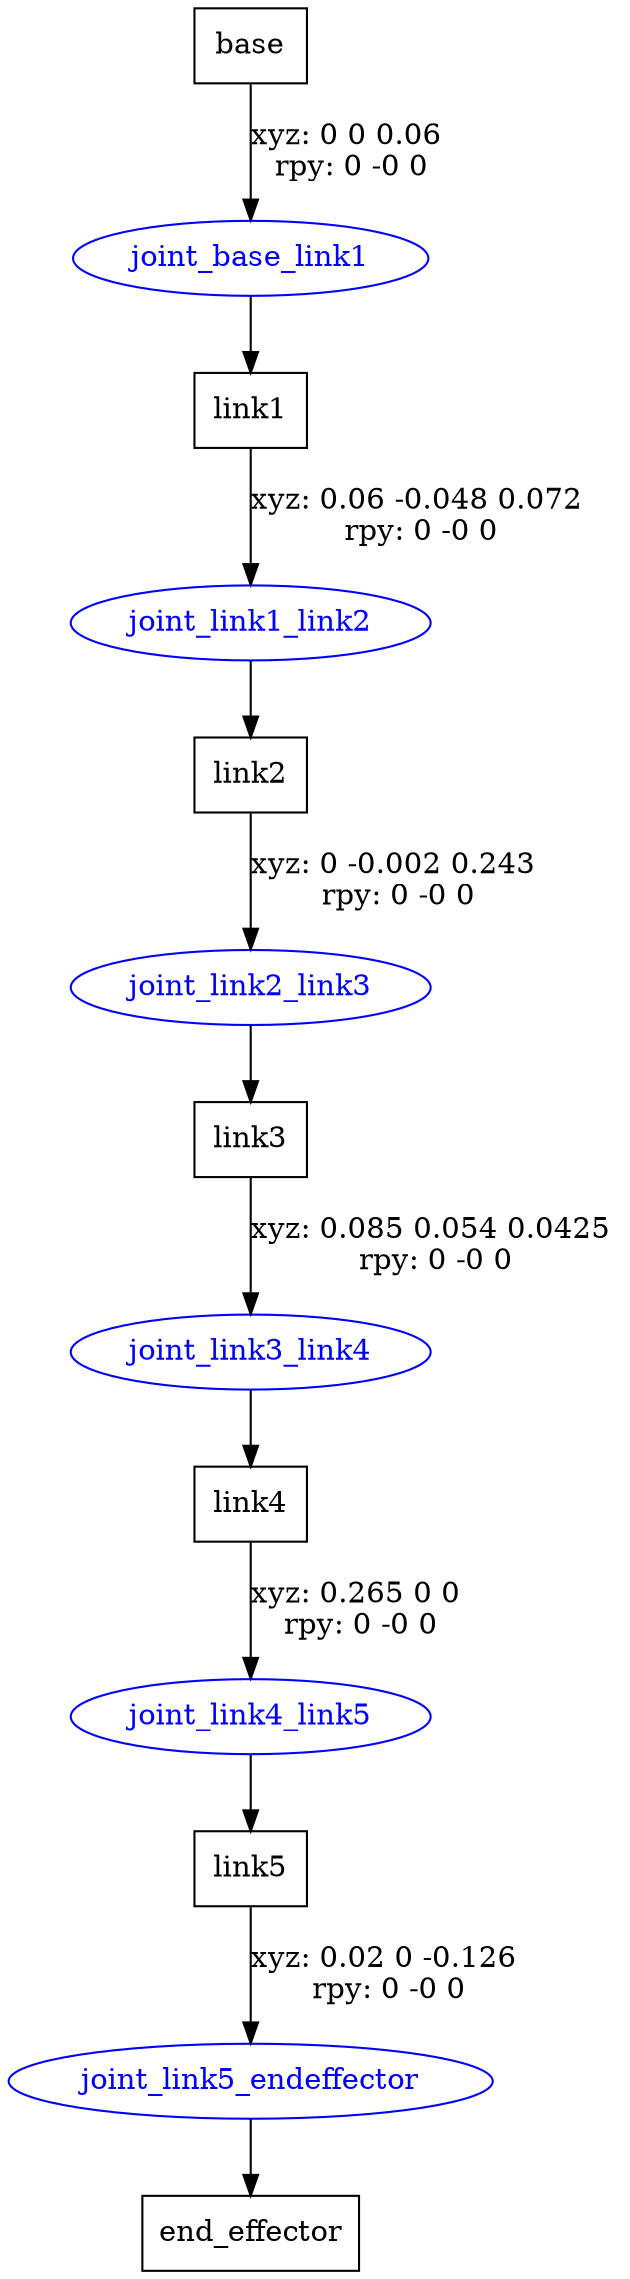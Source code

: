 digraph G {
node [shape=box];
"base" [label="base"];
"link1" [label="link1"];
"link2" [label="link2"];
"link3" [label="link3"];
"link4" [label="link4"];
"link5" [label="link5"];
"end_effector" [label="end_effector"];
node [shape=ellipse, color=blue, fontcolor=blue];
"base" -> "joint_base_link1" [label="xyz: 0 0 0.06 \nrpy: 0 -0 0"]
"joint_base_link1" -> "link1"
"link1" -> "joint_link1_link2" [label="xyz: 0.06 -0.048 0.072 \nrpy: 0 -0 0"]
"joint_link1_link2" -> "link2"
"link2" -> "joint_link2_link3" [label="xyz: 0 -0.002 0.243 \nrpy: 0 -0 0"]
"joint_link2_link3" -> "link3"
"link3" -> "joint_link3_link4" [label="xyz: 0.085 0.054 0.0425 \nrpy: 0 -0 0"]
"joint_link3_link4" -> "link4"
"link4" -> "joint_link4_link5" [label="xyz: 0.265 0 0 \nrpy: 0 -0 0"]
"joint_link4_link5" -> "link5"
"link5" -> "joint_link5_endeffector" [label="xyz: 0.02 0 -0.126 \nrpy: 0 -0 0"]
"joint_link5_endeffector" -> "end_effector"
}

